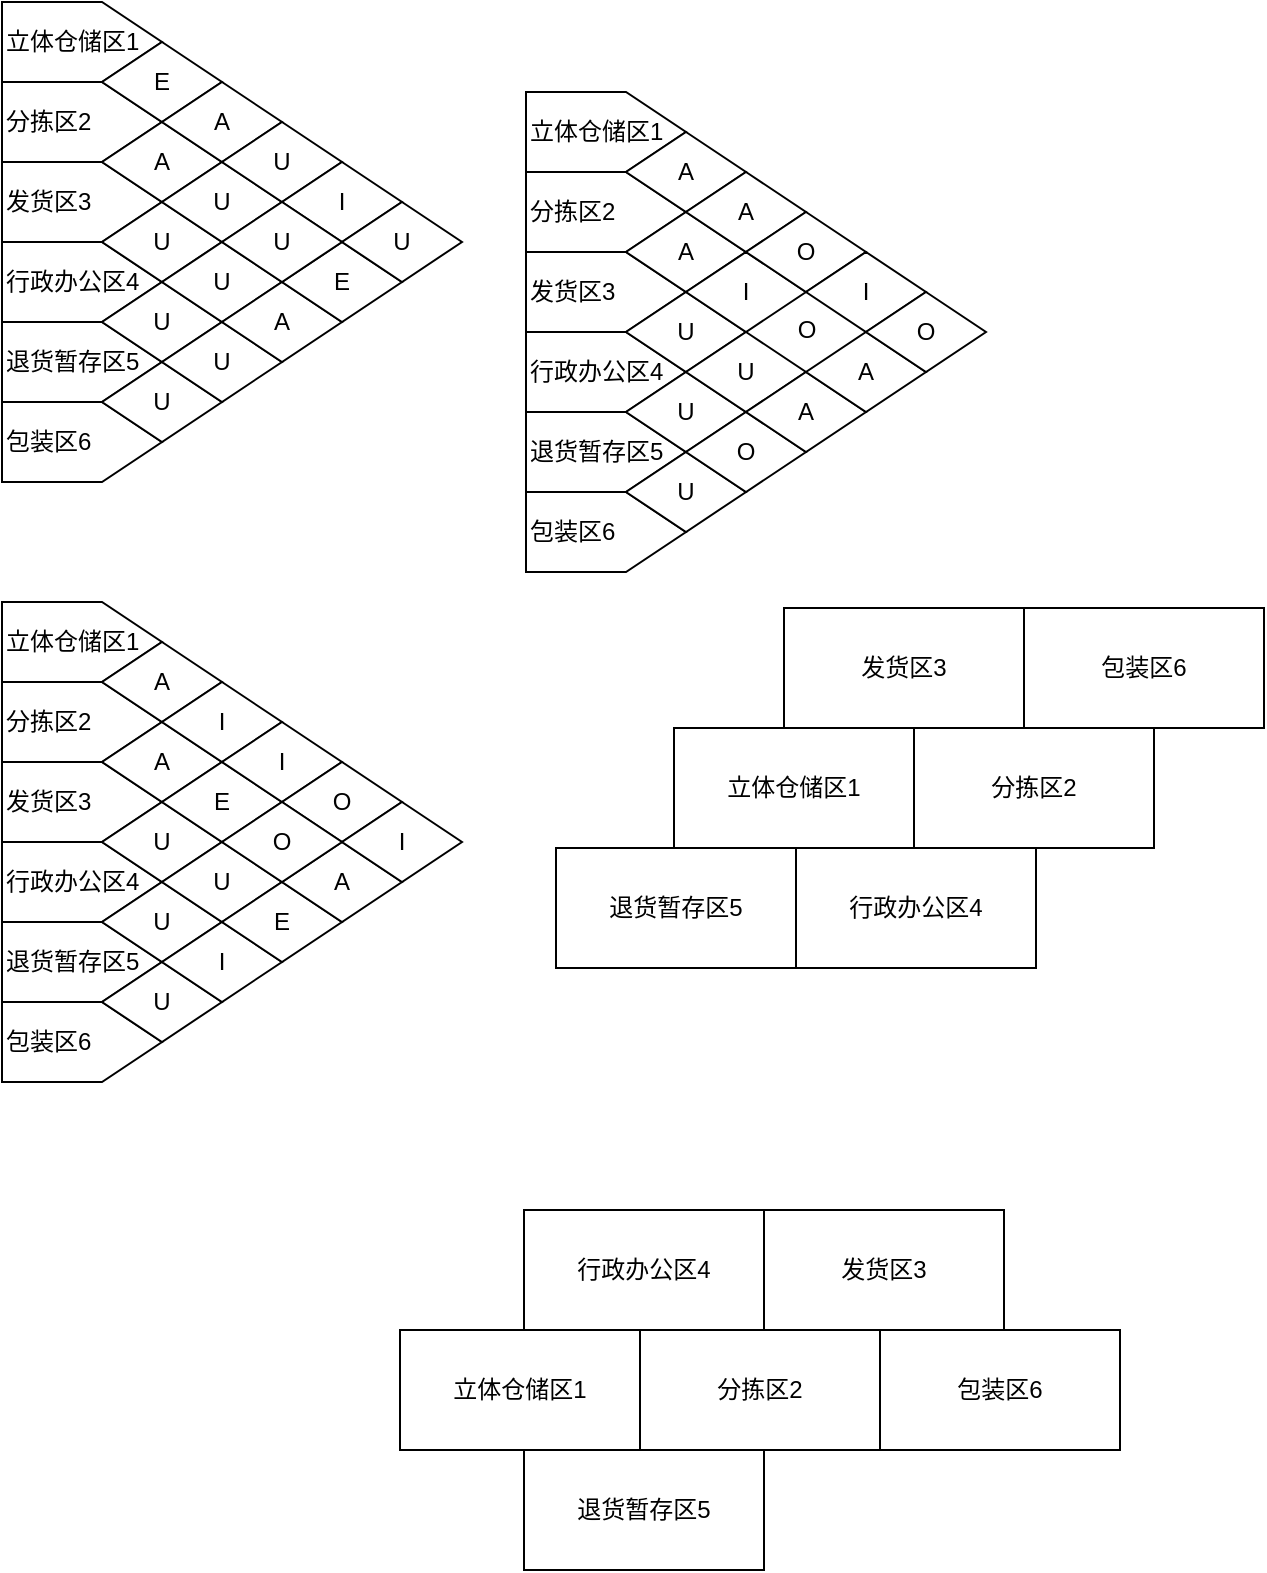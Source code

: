 <mxfile version="22.1.6" type="github">
  <diagram name="第 1 页" id="nqBYt8XRyRXi-smnCU_f">
    <mxGraphModel dx="1042" dy="617" grid="0" gridSize="10" guides="1" tooltips="1" connect="1" arrows="1" fold="1" page="1" pageScale="1" pageWidth="827" pageHeight="1169" math="0" shadow="0">
      <root>
        <mxCell id="0" />
        <mxCell id="1" parent="0" />
        <mxCell id="IDTF2Mk35RaXu3-9uh4A-1" value="立体仓储区1" style="shape=offPageConnector;whiteSpace=wrap;html=1;direction=north;align=left;" parent="1" vertex="1">
          <mxGeometry x="140" y="240" width="80" height="40" as="geometry" />
        </mxCell>
        <mxCell id="IDTF2Mk35RaXu3-9uh4A-2" value="发货区3" style="shape=offPageConnector;whiteSpace=wrap;html=1;direction=north;align=left;" parent="1" vertex="1">
          <mxGeometry x="140" y="320" width="80" height="40" as="geometry" />
        </mxCell>
        <mxCell id="IDTF2Mk35RaXu3-9uh4A-3" value="行政办公区4" style="shape=offPageConnector;whiteSpace=wrap;html=1;direction=north;align=left;" parent="1" vertex="1">
          <mxGeometry x="140" y="360" width="80" height="40" as="geometry" />
        </mxCell>
        <mxCell id="IDTF2Mk35RaXu3-9uh4A-4" value="分拣区2" style="shape=offPageConnector;whiteSpace=wrap;html=1;direction=north;align=left;" parent="1" vertex="1">
          <mxGeometry x="140" y="280" width="80" height="40" as="geometry" />
        </mxCell>
        <mxCell id="IDTF2Mk35RaXu3-9uh4A-5" value="退货暂存区5" style="shape=offPageConnector;whiteSpace=wrap;html=1;direction=north;align=left;" parent="1" vertex="1">
          <mxGeometry x="140" y="400" width="80" height="40" as="geometry" />
        </mxCell>
        <mxCell id="IDTF2Mk35RaXu3-9uh4A-6" value="包装区6" style="shape=offPageConnector;whiteSpace=wrap;html=1;direction=north;align=left;" parent="1" vertex="1">
          <mxGeometry x="140" y="440" width="80" height="40" as="geometry" />
        </mxCell>
        <mxCell id="IDTF2Mk35RaXu3-9uh4A-19" value="E" style="rhombus;whiteSpace=wrap;html=1;" parent="1" vertex="1">
          <mxGeometry x="190" y="260" width="60" height="40" as="geometry" />
        </mxCell>
        <mxCell id="IDTF2Mk35RaXu3-9uh4A-20" value="A" style="rhombus;whiteSpace=wrap;html=1;" parent="1" vertex="1">
          <mxGeometry x="190" y="300" width="60" height="40" as="geometry" />
        </mxCell>
        <mxCell id="IDTF2Mk35RaXu3-9uh4A-21" value="U" style="rhombus;whiteSpace=wrap;html=1;" parent="1" vertex="1">
          <mxGeometry x="190" y="340" width="60" height="40" as="geometry" />
        </mxCell>
        <mxCell id="IDTF2Mk35RaXu3-9uh4A-22" value="U" style="rhombus;whiteSpace=wrap;html=1;" parent="1" vertex="1">
          <mxGeometry x="190" y="380" width="60" height="40" as="geometry" />
        </mxCell>
        <mxCell id="IDTF2Mk35RaXu3-9uh4A-23" value="U" style="rhombus;whiteSpace=wrap;html=1;" parent="1" vertex="1">
          <mxGeometry x="190" y="420" width="60" height="40" as="geometry" />
        </mxCell>
        <mxCell id="IDTF2Mk35RaXu3-9uh4A-25" value="A" style="rhombus;whiteSpace=wrap;html=1;" parent="1" vertex="1">
          <mxGeometry x="220" y="280" width="60" height="40" as="geometry" />
        </mxCell>
        <mxCell id="IDTF2Mk35RaXu3-9uh4A-26" value="U" style="rhombus;whiteSpace=wrap;html=1;" parent="1" vertex="1">
          <mxGeometry x="220" y="320" width="60" height="40" as="geometry" />
        </mxCell>
        <mxCell id="IDTF2Mk35RaXu3-9uh4A-27" value="U" style="rhombus;whiteSpace=wrap;html=1;" parent="1" vertex="1">
          <mxGeometry x="220" y="360" width="60" height="40" as="geometry" />
        </mxCell>
        <mxCell id="IDTF2Mk35RaXu3-9uh4A-28" value="U" style="rhombus;whiteSpace=wrap;html=1;" parent="1" vertex="1">
          <mxGeometry x="220" y="400" width="60" height="40" as="geometry" />
        </mxCell>
        <mxCell id="IDTF2Mk35RaXu3-9uh4A-31" value="U" style="rhombus;whiteSpace=wrap;html=1;" parent="1" vertex="1">
          <mxGeometry x="250" y="300" width="60" height="40" as="geometry" />
        </mxCell>
        <mxCell id="IDTF2Mk35RaXu3-9uh4A-33" value="A" style="rhombus;whiteSpace=wrap;html=1;" parent="1" vertex="1">
          <mxGeometry x="250" y="380" width="60" height="40" as="geometry" />
        </mxCell>
        <mxCell id="IDTF2Mk35RaXu3-9uh4A-37" value="I" style="rhombus;whiteSpace=wrap;html=1;" parent="1" vertex="1">
          <mxGeometry x="280" y="320" width="60" height="40" as="geometry" />
        </mxCell>
        <mxCell id="IDTF2Mk35RaXu3-9uh4A-38" value="E" style="rhombus;whiteSpace=wrap;html=1;" parent="1" vertex="1">
          <mxGeometry x="280" y="360" width="60" height="40" as="geometry" />
        </mxCell>
        <mxCell id="IDTF2Mk35RaXu3-9uh4A-43" value="U" style="rhombus;whiteSpace=wrap;html=1;" parent="1" vertex="1">
          <mxGeometry x="310" y="340" width="60" height="40" as="geometry" />
        </mxCell>
        <mxCell id="IDTF2Mk35RaXu3-9uh4A-44" value="立体仓储区1" style="shape=offPageConnector;whiteSpace=wrap;html=1;direction=north;align=left;" parent="1" vertex="1">
          <mxGeometry x="140" y="540" width="80" height="40" as="geometry" />
        </mxCell>
        <mxCell id="IDTF2Mk35RaXu3-9uh4A-45" value="发货区3" style="shape=offPageConnector;whiteSpace=wrap;html=1;direction=north;align=left;" parent="1" vertex="1">
          <mxGeometry x="140" y="620" width="80" height="40" as="geometry" />
        </mxCell>
        <mxCell id="IDTF2Mk35RaXu3-9uh4A-46" value="行政办公区4" style="shape=offPageConnector;whiteSpace=wrap;html=1;direction=north;align=left;" parent="1" vertex="1">
          <mxGeometry x="140" y="660" width="80" height="40" as="geometry" />
        </mxCell>
        <mxCell id="IDTF2Mk35RaXu3-9uh4A-47" value="分拣区2" style="shape=offPageConnector;whiteSpace=wrap;html=1;direction=north;align=left;" parent="1" vertex="1">
          <mxGeometry x="140" y="580" width="80" height="40" as="geometry" />
        </mxCell>
        <mxCell id="IDTF2Mk35RaXu3-9uh4A-48" value="退货暂存区5" style="shape=offPageConnector;whiteSpace=wrap;html=1;direction=north;align=left;" parent="1" vertex="1">
          <mxGeometry x="140" y="700" width="80" height="40" as="geometry" />
        </mxCell>
        <mxCell id="IDTF2Mk35RaXu3-9uh4A-49" value="包装区6" style="shape=offPageConnector;whiteSpace=wrap;html=1;direction=north;align=left;" parent="1" vertex="1">
          <mxGeometry x="140" y="740" width="80" height="40" as="geometry" />
        </mxCell>
        <mxCell id="IDTF2Mk35RaXu3-9uh4A-50" value="A" style="rhombus;whiteSpace=wrap;html=1;" parent="1" vertex="1">
          <mxGeometry x="190" y="560" width="60" height="40" as="geometry" />
        </mxCell>
        <mxCell id="IDTF2Mk35RaXu3-9uh4A-51" value="A" style="rhombus;whiteSpace=wrap;html=1;" parent="1" vertex="1">
          <mxGeometry x="190" y="600" width="60" height="40" as="geometry" />
        </mxCell>
        <mxCell id="IDTF2Mk35RaXu3-9uh4A-52" value="U" style="rhombus;whiteSpace=wrap;html=1;" parent="1" vertex="1">
          <mxGeometry x="190" y="640" width="60" height="40" as="geometry" />
        </mxCell>
        <mxCell id="IDTF2Mk35RaXu3-9uh4A-53" value="U" style="rhombus;whiteSpace=wrap;html=1;" parent="1" vertex="1">
          <mxGeometry x="190" y="680" width="60" height="40" as="geometry" />
        </mxCell>
        <mxCell id="IDTF2Mk35RaXu3-9uh4A-54" value="U" style="rhombus;whiteSpace=wrap;html=1;" parent="1" vertex="1">
          <mxGeometry x="190" y="720" width="60" height="40" as="geometry" />
        </mxCell>
        <mxCell id="IDTF2Mk35RaXu3-9uh4A-55" value="I" style="rhombus;whiteSpace=wrap;html=1;" parent="1" vertex="1">
          <mxGeometry x="220" y="580" width="60" height="40" as="geometry" />
        </mxCell>
        <mxCell id="IDTF2Mk35RaXu3-9uh4A-56" value="E" style="rhombus;whiteSpace=wrap;html=1;" parent="1" vertex="1">
          <mxGeometry x="220" y="620" width="60" height="40" as="geometry" />
        </mxCell>
        <mxCell id="IDTF2Mk35RaXu3-9uh4A-57" value="U" style="rhombus;whiteSpace=wrap;html=1;" parent="1" vertex="1">
          <mxGeometry x="220" y="660" width="60" height="40" as="geometry" />
        </mxCell>
        <mxCell id="IDTF2Mk35RaXu3-9uh4A-58" value="I" style="rhombus;whiteSpace=wrap;html=1;" parent="1" vertex="1">
          <mxGeometry x="220" y="700" width="60" height="40" as="geometry" />
        </mxCell>
        <mxCell id="IDTF2Mk35RaXu3-9uh4A-59" value="I" style="rhombus;whiteSpace=wrap;html=1;" parent="1" vertex="1">
          <mxGeometry x="250" y="600" width="60" height="40" as="geometry" />
        </mxCell>
        <mxCell id="IDTF2Mk35RaXu3-9uh4A-60" value="E" style="rhombus;whiteSpace=wrap;html=1;" parent="1" vertex="1">
          <mxGeometry x="250" y="680" width="60" height="40" as="geometry" />
        </mxCell>
        <mxCell id="IDTF2Mk35RaXu3-9uh4A-61" value="O" style="rhombus;whiteSpace=wrap;html=1;" parent="1" vertex="1">
          <mxGeometry x="280" y="620" width="60" height="40" as="geometry" />
        </mxCell>
        <mxCell id="IDTF2Mk35RaXu3-9uh4A-62" value="A" style="rhombus;whiteSpace=wrap;html=1;" parent="1" vertex="1">
          <mxGeometry x="280" y="660" width="60" height="40" as="geometry" />
        </mxCell>
        <mxCell id="IDTF2Mk35RaXu3-9uh4A-63" value="I" style="rhombus;whiteSpace=wrap;html=1;" parent="1" vertex="1">
          <mxGeometry x="310" y="640" width="60" height="40" as="geometry" />
        </mxCell>
        <mxCell id="IDTF2Mk35RaXu3-9uh4A-64" value="U" style="rhombus;whiteSpace=wrap;html=1;" parent="1" vertex="1">
          <mxGeometry x="250" y="340" width="60" height="40" as="geometry" />
        </mxCell>
        <mxCell id="IDTF2Mk35RaXu3-9uh4A-65" value="O" style="rhombus;whiteSpace=wrap;html=1;" parent="1" vertex="1">
          <mxGeometry x="250" y="640" width="60" height="40" as="geometry" />
        </mxCell>
        <mxCell id="IDTF2Mk35RaXu3-9uh4A-129" value="立体仓储区1" style="shape=offPageConnector;whiteSpace=wrap;html=1;direction=north;align=left;" parent="1" vertex="1">
          <mxGeometry x="402" y="285" width="80" height="40" as="geometry" />
        </mxCell>
        <mxCell id="IDTF2Mk35RaXu3-9uh4A-130" value="发货区3" style="shape=offPageConnector;whiteSpace=wrap;html=1;direction=north;align=left;" parent="1" vertex="1">
          <mxGeometry x="402" y="365" width="80" height="40" as="geometry" />
        </mxCell>
        <mxCell id="IDTF2Mk35RaXu3-9uh4A-131" value="行政办公区4" style="shape=offPageConnector;whiteSpace=wrap;html=1;direction=north;align=left;" parent="1" vertex="1">
          <mxGeometry x="402" y="405" width="80" height="40" as="geometry" />
        </mxCell>
        <mxCell id="IDTF2Mk35RaXu3-9uh4A-132" value="分拣区2" style="shape=offPageConnector;whiteSpace=wrap;html=1;direction=north;align=left;" parent="1" vertex="1">
          <mxGeometry x="402" y="325" width="80" height="40" as="geometry" />
        </mxCell>
        <mxCell id="IDTF2Mk35RaXu3-9uh4A-133" value="退货暂存区5" style="shape=offPageConnector;whiteSpace=wrap;html=1;direction=north;align=left;" parent="1" vertex="1">
          <mxGeometry x="402" y="445" width="80" height="40" as="geometry" />
        </mxCell>
        <mxCell id="IDTF2Mk35RaXu3-9uh4A-134" value="包装区6" style="shape=offPageConnector;whiteSpace=wrap;html=1;direction=north;align=left;" parent="1" vertex="1">
          <mxGeometry x="402" y="485" width="80" height="40" as="geometry" />
        </mxCell>
        <mxCell id="IDTF2Mk35RaXu3-9uh4A-135" value="A" style="rhombus;whiteSpace=wrap;html=1;" parent="1" vertex="1">
          <mxGeometry x="452" y="305" width="60" height="40" as="geometry" />
        </mxCell>
        <mxCell id="IDTF2Mk35RaXu3-9uh4A-136" value="A" style="rhombus;whiteSpace=wrap;html=1;" parent="1" vertex="1">
          <mxGeometry x="452" y="345" width="60" height="40" as="geometry" />
        </mxCell>
        <mxCell id="IDTF2Mk35RaXu3-9uh4A-137" value="U" style="rhombus;whiteSpace=wrap;html=1;" parent="1" vertex="1">
          <mxGeometry x="452" y="385" width="60" height="40" as="geometry" />
        </mxCell>
        <mxCell id="IDTF2Mk35RaXu3-9uh4A-138" value="U" style="rhombus;whiteSpace=wrap;html=1;" parent="1" vertex="1">
          <mxGeometry x="452" y="425" width="60" height="40" as="geometry" />
        </mxCell>
        <mxCell id="IDTF2Mk35RaXu3-9uh4A-139" value="U" style="rhombus;whiteSpace=wrap;html=1;" parent="1" vertex="1">
          <mxGeometry x="452" y="465" width="60" height="40" as="geometry" />
        </mxCell>
        <mxCell id="IDTF2Mk35RaXu3-9uh4A-140" value="A" style="rhombus;whiteSpace=wrap;html=1;" parent="1" vertex="1">
          <mxGeometry x="482" y="325" width="60" height="40" as="geometry" />
        </mxCell>
        <mxCell id="IDTF2Mk35RaXu3-9uh4A-141" value="I" style="rhombus;whiteSpace=wrap;html=1;" parent="1" vertex="1">
          <mxGeometry x="482" y="365" width="60" height="40" as="geometry" />
        </mxCell>
        <mxCell id="IDTF2Mk35RaXu3-9uh4A-142" value="U" style="rhombus;whiteSpace=wrap;html=1;" parent="1" vertex="1">
          <mxGeometry x="482" y="405" width="60" height="40" as="geometry" />
        </mxCell>
        <mxCell id="IDTF2Mk35RaXu3-9uh4A-143" value="O" style="rhombus;whiteSpace=wrap;html=1;" parent="1" vertex="1">
          <mxGeometry x="482" y="445" width="60" height="40" as="geometry" />
        </mxCell>
        <mxCell id="IDTF2Mk35RaXu3-9uh4A-144" value="O" style="rhombus;whiteSpace=wrap;html=1;" parent="1" vertex="1">
          <mxGeometry x="512" y="345" width="60" height="40" as="geometry" />
        </mxCell>
        <mxCell id="IDTF2Mk35RaXu3-9uh4A-145" value="A" style="rhombus;whiteSpace=wrap;html=1;" parent="1" vertex="1">
          <mxGeometry x="512" y="425" width="60" height="40" as="geometry" />
        </mxCell>
        <mxCell id="IDTF2Mk35RaXu3-9uh4A-146" value="I" style="rhombus;whiteSpace=wrap;html=1;" parent="1" vertex="1">
          <mxGeometry x="542" y="365" width="60" height="40" as="geometry" />
        </mxCell>
        <mxCell id="IDTF2Mk35RaXu3-9uh4A-147" value="A" style="rhombus;whiteSpace=wrap;html=1;" parent="1" vertex="1">
          <mxGeometry x="542" y="405" width="60" height="40" as="geometry" />
        </mxCell>
        <mxCell id="IDTF2Mk35RaXu3-9uh4A-148" value="O" style="rhombus;whiteSpace=wrap;html=1;" parent="1" vertex="1">
          <mxGeometry x="572" y="385" width="60" height="40" as="geometry" />
        </mxCell>
        <mxCell id="IDTF2Mk35RaXu3-9uh4A-149" value="O" style="text;html=1;align=center;verticalAlign=middle;resizable=0;points=[];autosize=1;strokeColor=none;fillColor=none;" parent="1" vertex="1">
          <mxGeometry x="528" y="391" width="27" height="26" as="geometry" />
        </mxCell>
        <mxCell id="IDTF2Mk35RaXu3-9uh4A-150" value="立体仓储区1" style="rounded=0;whiteSpace=wrap;html=1;" parent="1" vertex="1">
          <mxGeometry x="476" y="603" width="120" height="60" as="geometry" />
        </mxCell>
        <mxCell id="IDTF2Mk35RaXu3-9uh4A-151" value="分拣区2" style="rounded=0;whiteSpace=wrap;html=1;" parent="1" vertex="1">
          <mxGeometry x="596" y="603" width="120" height="60" as="geometry" />
        </mxCell>
        <mxCell id="IDTF2Mk35RaXu3-9uh4A-152" value="发货区3" style="rounded=0;whiteSpace=wrap;html=1;" parent="1" vertex="1">
          <mxGeometry x="531" y="543" width="120" height="60" as="geometry" />
        </mxCell>
        <mxCell id="IDTF2Mk35RaXu3-9uh4A-153" value="包装区6" style="rounded=0;whiteSpace=wrap;html=1;" parent="1" vertex="1">
          <mxGeometry x="651" y="543" width="120" height="60" as="geometry" />
        </mxCell>
        <mxCell id="IDTF2Mk35RaXu3-9uh4A-154" value="行政办公区4" style="rounded=0;whiteSpace=wrap;html=1;" parent="1" vertex="1">
          <mxGeometry x="537" y="663" width="120" height="60" as="geometry" />
        </mxCell>
        <mxCell id="IDTF2Mk35RaXu3-9uh4A-155" value="退货暂存区5" style="rounded=0;whiteSpace=wrap;html=1;" parent="1" vertex="1">
          <mxGeometry x="417" y="663" width="120" height="60" as="geometry" />
        </mxCell>
        <mxCell id="-LDN2YSobrnm-0MDV4Cg-2" value="立体仓储区1" style="rounded=0;whiteSpace=wrap;html=1;" vertex="1" parent="1">
          <mxGeometry x="339" y="904" width="120" height="60" as="geometry" />
        </mxCell>
        <mxCell id="-LDN2YSobrnm-0MDV4Cg-3" value="分拣区2" style="rounded=0;whiteSpace=wrap;html=1;" vertex="1" parent="1">
          <mxGeometry x="459" y="904" width="120" height="60" as="geometry" />
        </mxCell>
        <mxCell id="-LDN2YSobrnm-0MDV4Cg-4" value="发货区3" style="rounded=0;whiteSpace=wrap;html=1;" vertex="1" parent="1">
          <mxGeometry x="521" y="844" width="120" height="60" as="geometry" />
        </mxCell>
        <mxCell id="-LDN2YSobrnm-0MDV4Cg-5" value="包装区6" style="rounded=0;whiteSpace=wrap;html=1;" vertex="1" parent="1">
          <mxGeometry x="579" y="904" width="120" height="60" as="geometry" />
        </mxCell>
        <mxCell id="-LDN2YSobrnm-0MDV4Cg-6" value="行政办公区4" style="rounded=0;whiteSpace=wrap;html=1;" vertex="1" parent="1">
          <mxGeometry x="401" y="844" width="120" height="60" as="geometry" />
        </mxCell>
        <mxCell id="-LDN2YSobrnm-0MDV4Cg-7" value="退货暂存区5" style="rounded=0;whiteSpace=wrap;html=1;" vertex="1" parent="1">
          <mxGeometry x="401" y="964" width="120" height="60" as="geometry" />
        </mxCell>
      </root>
    </mxGraphModel>
  </diagram>
</mxfile>
